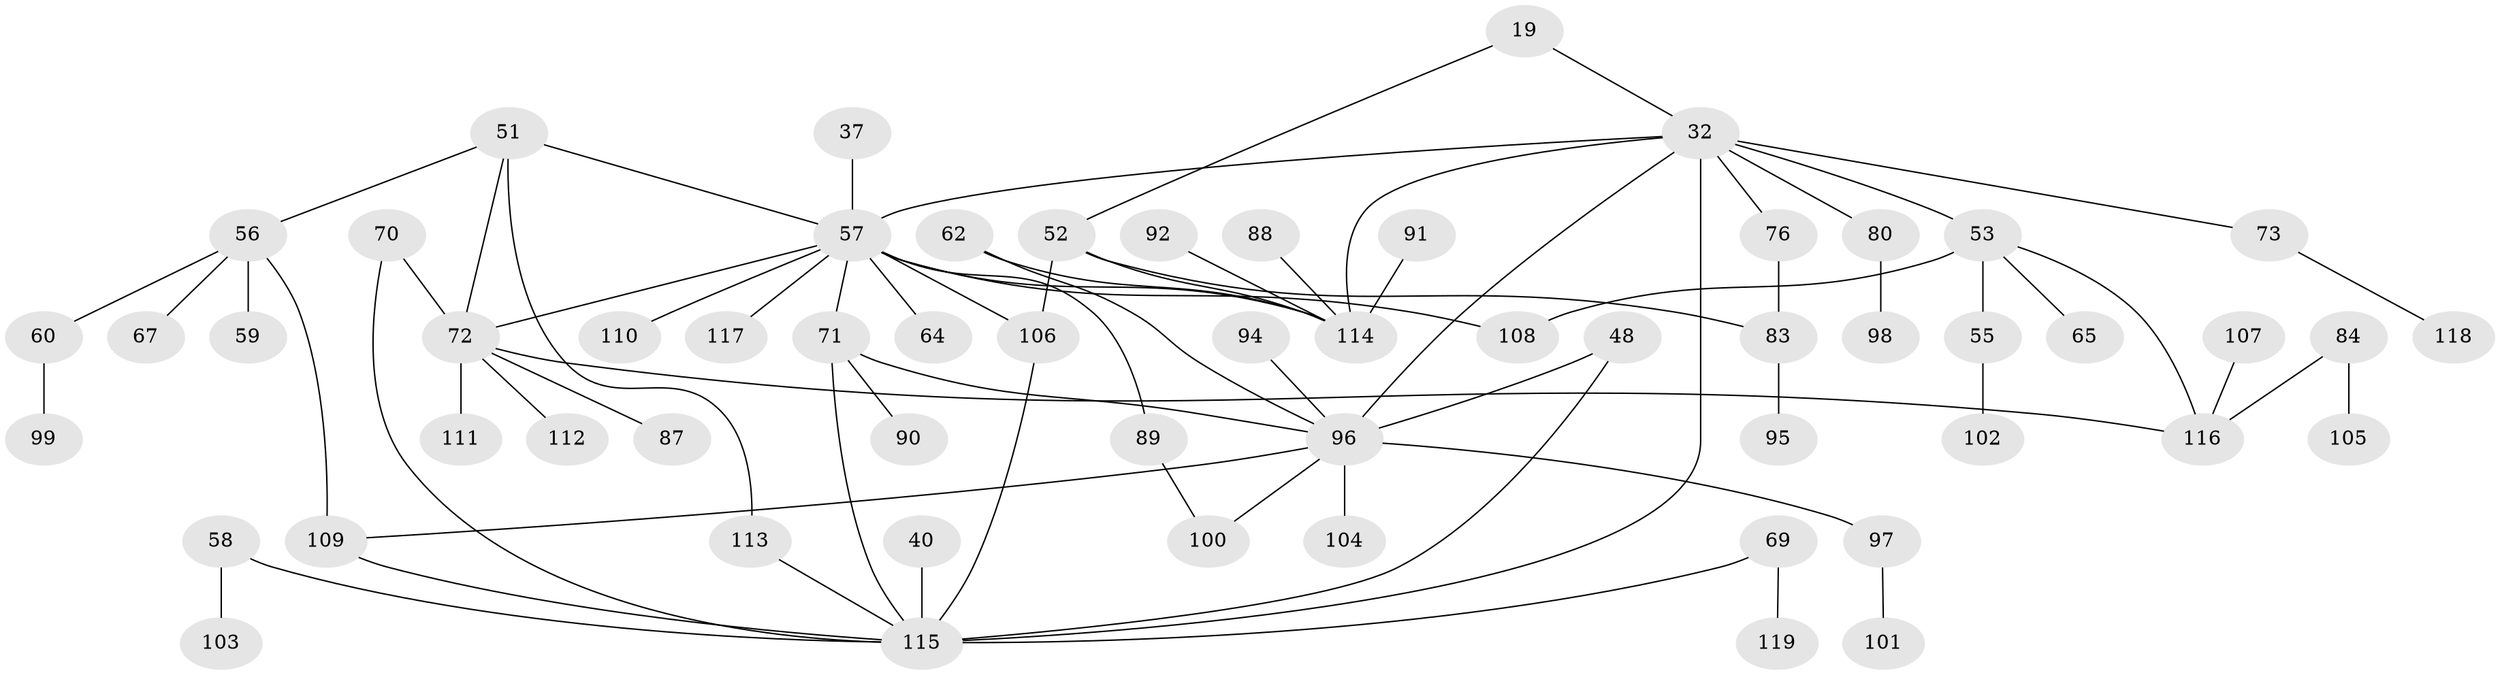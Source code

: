 // original degree distribution, {4: 0.09243697478991597, 8: 0.008403361344537815, 2: 0.31092436974789917, 3: 0.21008403361344538, 5: 0.04201680672268908, 6: 0.03361344537815126, 7: 0.008403361344537815, 1: 0.29411764705882354}
// Generated by graph-tools (version 1.1) at 2025/41/03/09/25 04:41:42]
// undirected, 59 vertices, 75 edges
graph export_dot {
graph [start="1"]
  node [color=gray90,style=filled];
  19;
  32 [super="+6+8+4"];
  37;
  40;
  48 [super="+46"];
  51 [super="+12"];
  52 [super="+44"];
  53 [super="+7+35"];
  55;
  56 [super="+25"];
  57 [super="+22+41+50+13"];
  58 [super="+28"];
  59;
  60;
  62;
  64;
  65;
  67;
  69;
  70;
  71 [super="+36"];
  72 [super="+49+43"];
  73;
  76 [super="+17"];
  80;
  83;
  84;
  87;
  88;
  89 [super="+68"];
  90;
  91;
  92;
  94;
  95;
  96 [super="+15+23+29+85"];
  97;
  98;
  99;
  100;
  101;
  102;
  103;
  104;
  105;
  106 [super="+81"];
  107;
  108 [super="+39"];
  109 [super="+63+78+93"];
  110;
  111;
  112;
  113 [super="+38+82"];
  114 [super="+54+61+86"];
  115 [super="+77"];
  116 [super="+75"];
  117;
  118;
  119;
  19 -- 52;
  19 -- 32;
  32 -- 53 [weight=3];
  32 -- 73;
  32 -- 80;
  32 -- 115 [weight=2];
  32 -- 96 [weight=3];
  32 -- 57 [weight=2];
  32 -- 76;
  32 -- 114;
  37 -- 57;
  40 -- 115;
  48 -- 115;
  48 -- 96;
  51 -- 72 [weight=2];
  51 -- 56;
  51 -- 57 [weight=2];
  51 -- 113;
  52 -- 83 [weight=2];
  52 -- 106;
  52 -- 114;
  53 -- 65;
  53 -- 55;
  53 -- 116;
  53 -- 108;
  55 -- 102;
  56 -- 59;
  56 -- 60;
  56 -- 67;
  56 -- 109;
  57 -- 110;
  57 -- 64;
  57 -- 117;
  57 -- 106;
  57 -- 72 [weight=2];
  57 -- 108;
  57 -- 71;
  57 -- 114 [weight=2];
  57 -- 89;
  58 -- 103;
  58 -- 115;
  60 -- 99;
  62 -- 96;
  62 -- 114;
  69 -- 119;
  69 -- 115;
  70 -- 115;
  70 -- 72;
  71 -- 96;
  71 -- 90;
  71 -- 115;
  72 -- 111;
  72 -- 87;
  72 -- 112;
  72 -- 116;
  73 -- 118;
  76 -- 83;
  80 -- 98;
  83 -- 95;
  84 -- 105;
  84 -- 116;
  88 -- 114;
  89 -- 100;
  91 -- 114;
  92 -- 114;
  94 -- 96;
  96 -- 97;
  96 -- 100;
  96 -- 104;
  96 -- 109;
  97 -- 101;
  106 -- 115;
  107 -- 116;
  109 -- 115;
  113 -- 115;
}
